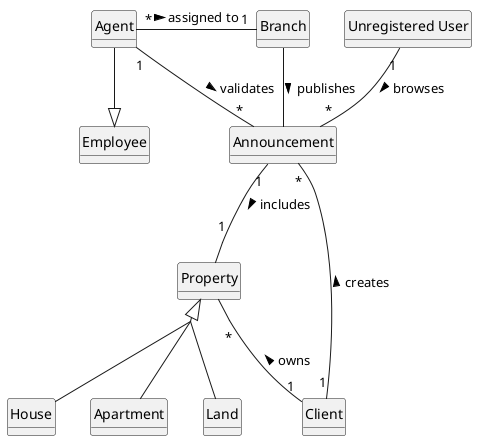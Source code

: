 @startuml
skinparam monochrome true
skinparam packageStyle rectangle
skinparam shadowing false

'left to right direction

'skinparam linetype ortho
skinparam groupInheritance 2

skinparam classAttributeIconSize 0

hide circle
hide methods

'title Domain Model

class Branch {
}


class Employee {
    'name
    'email
    'position
    'phone
}


'class User {
'    name
'    email
'    password
'}

/'class Agent {

}

class Property {

}

class House {

}

class Apartment {

}

class Land {

}

class Client {

}

class Announcement {

}

class "Unregistered User" {

}'/


'House --|> Property
'Apartment --|> Property
'Land --|> Property


Property <|-- House
Property <|-- Apartment
Property <|-- Land


Announcement "1" -- "1" Property: includes >

Branch -- Announcement: publishes >

Agent "*" - "1" Branch: assigned to >
Agent --|> Employee
'Employee -|> User
Agent "1" -- "*" Announcement: validates >
'Client "0..1" - "*" Property: owns >
Property "*" -- "1" Client : owns <
'Client "*" -|> "1" User
Client "1" -- "*" Announcement: creates >
'"Unregistered User" "1" ---|> "1" User
"Unregistered User" "1" -- "*" Announcement: browses >



@enduml